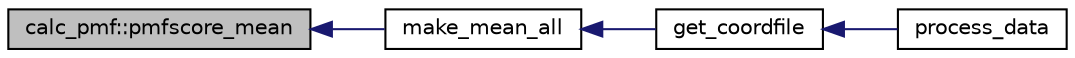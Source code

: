 digraph "calc_pmf::pmfscore_mean"
{
  edge [fontname="Helvetica",fontsize="10",labelfontname="Helvetica",labelfontsize="10"];
  node [fontname="Helvetica",fontsize="10",shape=record];
  rankdir="LR";
  Node1 [label="calc_pmf::pmfscore_mean",height=0.2,width=0.4,color="black", fillcolor="grey75", style="filled" fontcolor="black"];
  Node1 -> Node2 [dir="back",color="midnightblue",fontsize="10",style="solid"];
  Node2 [label="make_mean_all",height=0.2,width=0.4,color="black", fillcolor="white", style="filled",URL="$qcalc_8f90.html#a164c08954086777fab0abf50fc431b85"];
  Node2 -> Node3 [dir="back",color="midnightblue",fontsize="10",style="solid"];
  Node3 [label="get_coordfile",height=0.2,width=0.4,color="black", fillcolor="white", style="filled",URL="$qcalc_8f90.html#a1d82cd2a089e1e0ca370862a88297fad"];
  Node3 -> Node4 [dir="back",color="midnightblue",fontsize="10",style="solid"];
  Node4 [label="process_data",height=0.2,width=0.4,color="black", fillcolor="white", style="filled",URL="$qcalc_8f90.html#a7d2d447954fb385bdca4f228de92b1eb"];
}
